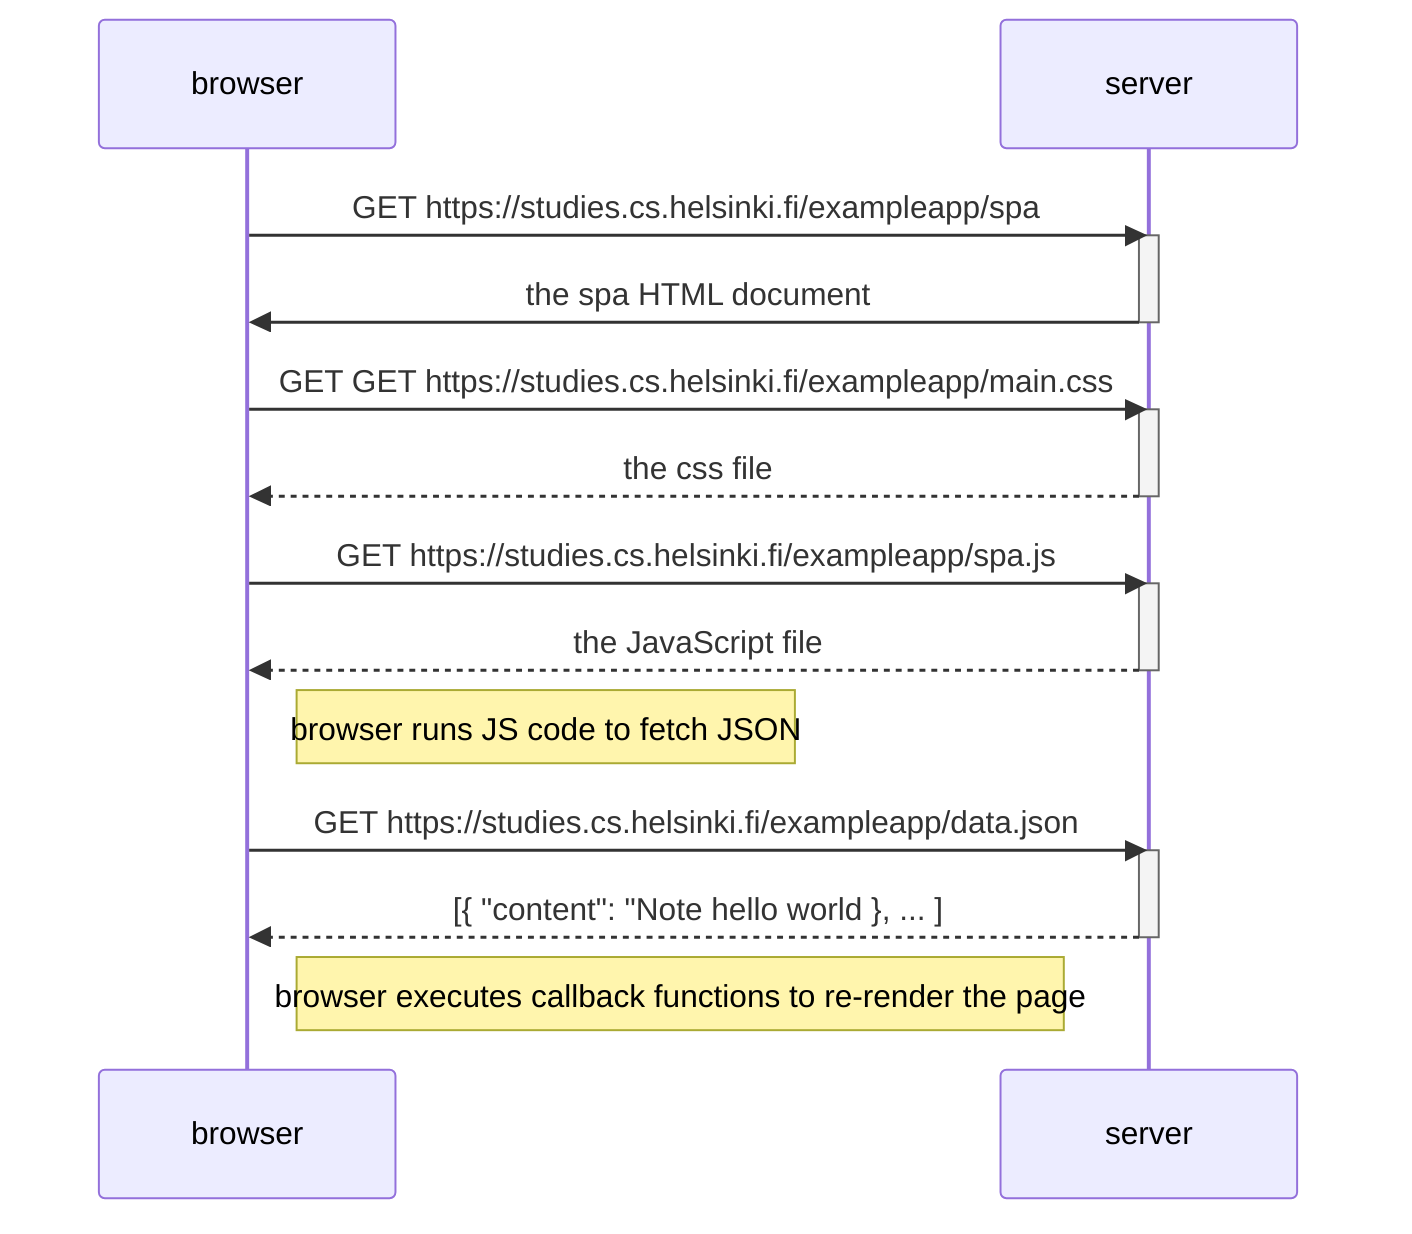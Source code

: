 sequenceDiagram
    participant browser
    participant server

    browser->>server: GET https://studies.cs.helsinki.fi/exampleapp/spa
    activate server
    server->>browser: the spa HTML document
    deactivate server

    browser->>server: GET GET https://studies.cs.helsinki.fi/exampleapp/main.css
    activate server
    server-->>browser: the css file
    deactivate server

    browser->>server: GET https://studies.cs.helsinki.fi/exampleapp/spa.js
    activate server
    server-->>browser: the JavaScript file
    deactivate server

    Note right of browser: browser runs JS code to fetch JSON 

    browser->>server: GET https://studies.cs.helsinki.fi/exampleapp/data.json
    activate server
    server-->>browser: [{ "content": "Note hello world }, ... ]
    deactivate server

    Note right of browser: browser executes callback functions to re-render the page